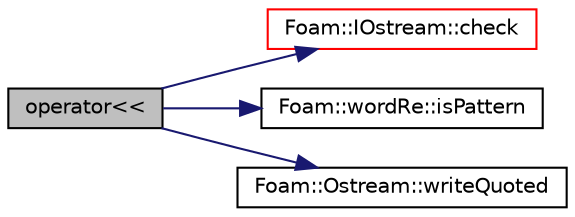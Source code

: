 digraph "operator&lt;&lt;"
{
  bgcolor="transparent";
  edge [fontname="Helvetica",fontsize="10",labelfontname="Helvetica",labelfontsize="10"];
  node [fontname="Helvetica",fontsize="10",shape=record];
  rankdir="LR";
  Node140629 [label="operator\<\<",height=0.2,width=0.4,color="black", fillcolor="grey75", style="filled", fontcolor="black"];
  Node140629 -> Node140630 [color="midnightblue",fontsize="10",style="solid",fontname="Helvetica"];
  Node140630 [label="Foam::IOstream::check",height=0.2,width=0.4,color="red",URL="$a27333.html#a367eb3425fc4e8270e2aa961df8ac8a5",tooltip="Check IOstream status for given operation. "];
  Node140629 -> Node140681 [color="midnightblue",fontsize="10",style="solid",fontname="Helvetica"];
  Node140681 [label="Foam::wordRe::isPattern",height=0.2,width=0.4,color="black",URL="$a29569.html#aaa56bb3e9c7d603ea926701883f338dd",tooltip="Test string for regular expression meta characters. "];
  Node140629 -> Node140682 [color="midnightblue",fontsize="10",style="solid",fontname="Helvetica"];
  Node140682 [label="Foam::Ostream::writeQuoted",height=0.2,width=0.4,color="black",URL="$a27345.html#ada06b875ab0eb5bd3cd138515de8a8e7",tooltip="Write std::string surrounded by quotes. "];
}
